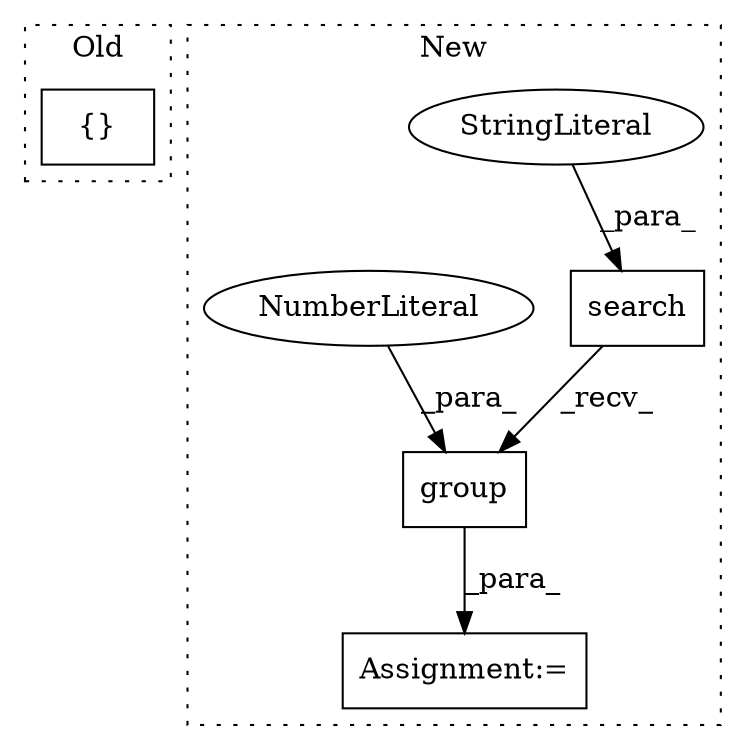 digraph G {
subgraph cluster0 {
1 [label="{}" a="4" s="1504,1518" l="1,1" shape="box"];
label = "Old";
style="dotted";
}
subgraph cluster1 {
2 [label="search" a="32" s="780,857" l="7,1" shape="box"];
3 [label="StringLiteral" a="45" s="787" l="48" shape="ellipse"];
4 [label="Assignment:=" a="7" s="776" l="1" shape="box"];
5 [label="group" a="32" s="859,866" l="6,1" shape="box"];
6 [label="NumberLiteral" a="34" s="865" l="1" shape="ellipse"];
label = "New";
style="dotted";
}
2 -> 5 [label="_recv_"];
3 -> 2 [label="_para_"];
5 -> 4 [label="_para_"];
6 -> 5 [label="_para_"];
}